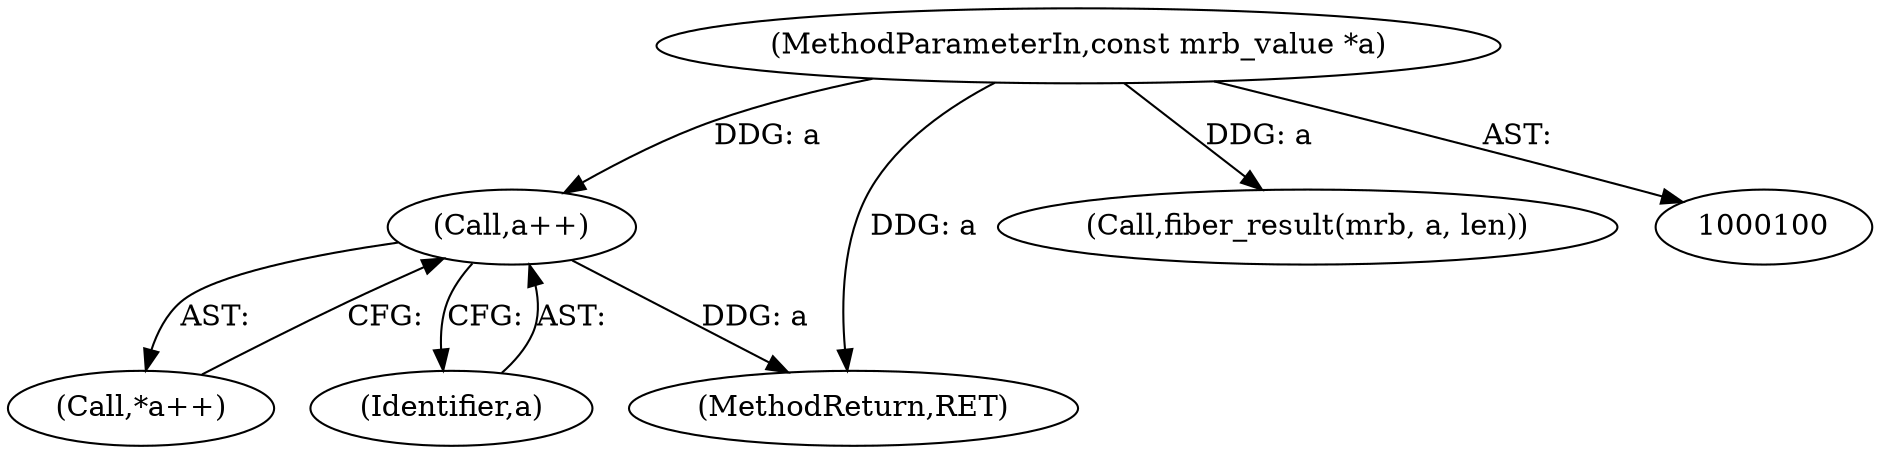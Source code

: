 digraph "0_mruby_778500563a9f7ceba996937dc886bd8cde29b42b@pointer" {
"1000240" [label="(Call,a++)"];
"1000104" [label="(MethodParameterIn,const mrb_value *a)"];
"1000240" [label="(Call,a++)"];
"1000316" [label="(MethodReturn,RET)"];
"1000239" [label="(Call,*a++)"];
"1000104" [label="(MethodParameterIn,const mrb_value *a)"];
"1000273" [label="(Call,fiber_result(mrb, a, len))"];
"1000241" [label="(Identifier,a)"];
"1000240" -> "1000239"  [label="AST: "];
"1000240" -> "1000241"  [label="CFG: "];
"1000241" -> "1000240"  [label="AST: "];
"1000239" -> "1000240"  [label="CFG: "];
"1000240" -> "1000316"  [label="DDG: a"];
"1000104" -> "1000240"  [label="DDG: a"];
"1000104" -> "1000100"  [label="AST: "];
"1000104" -> "1000316"  [label="DDG: a"];
"1000104" -> "1000273"  [label="DDG: a"];
}
